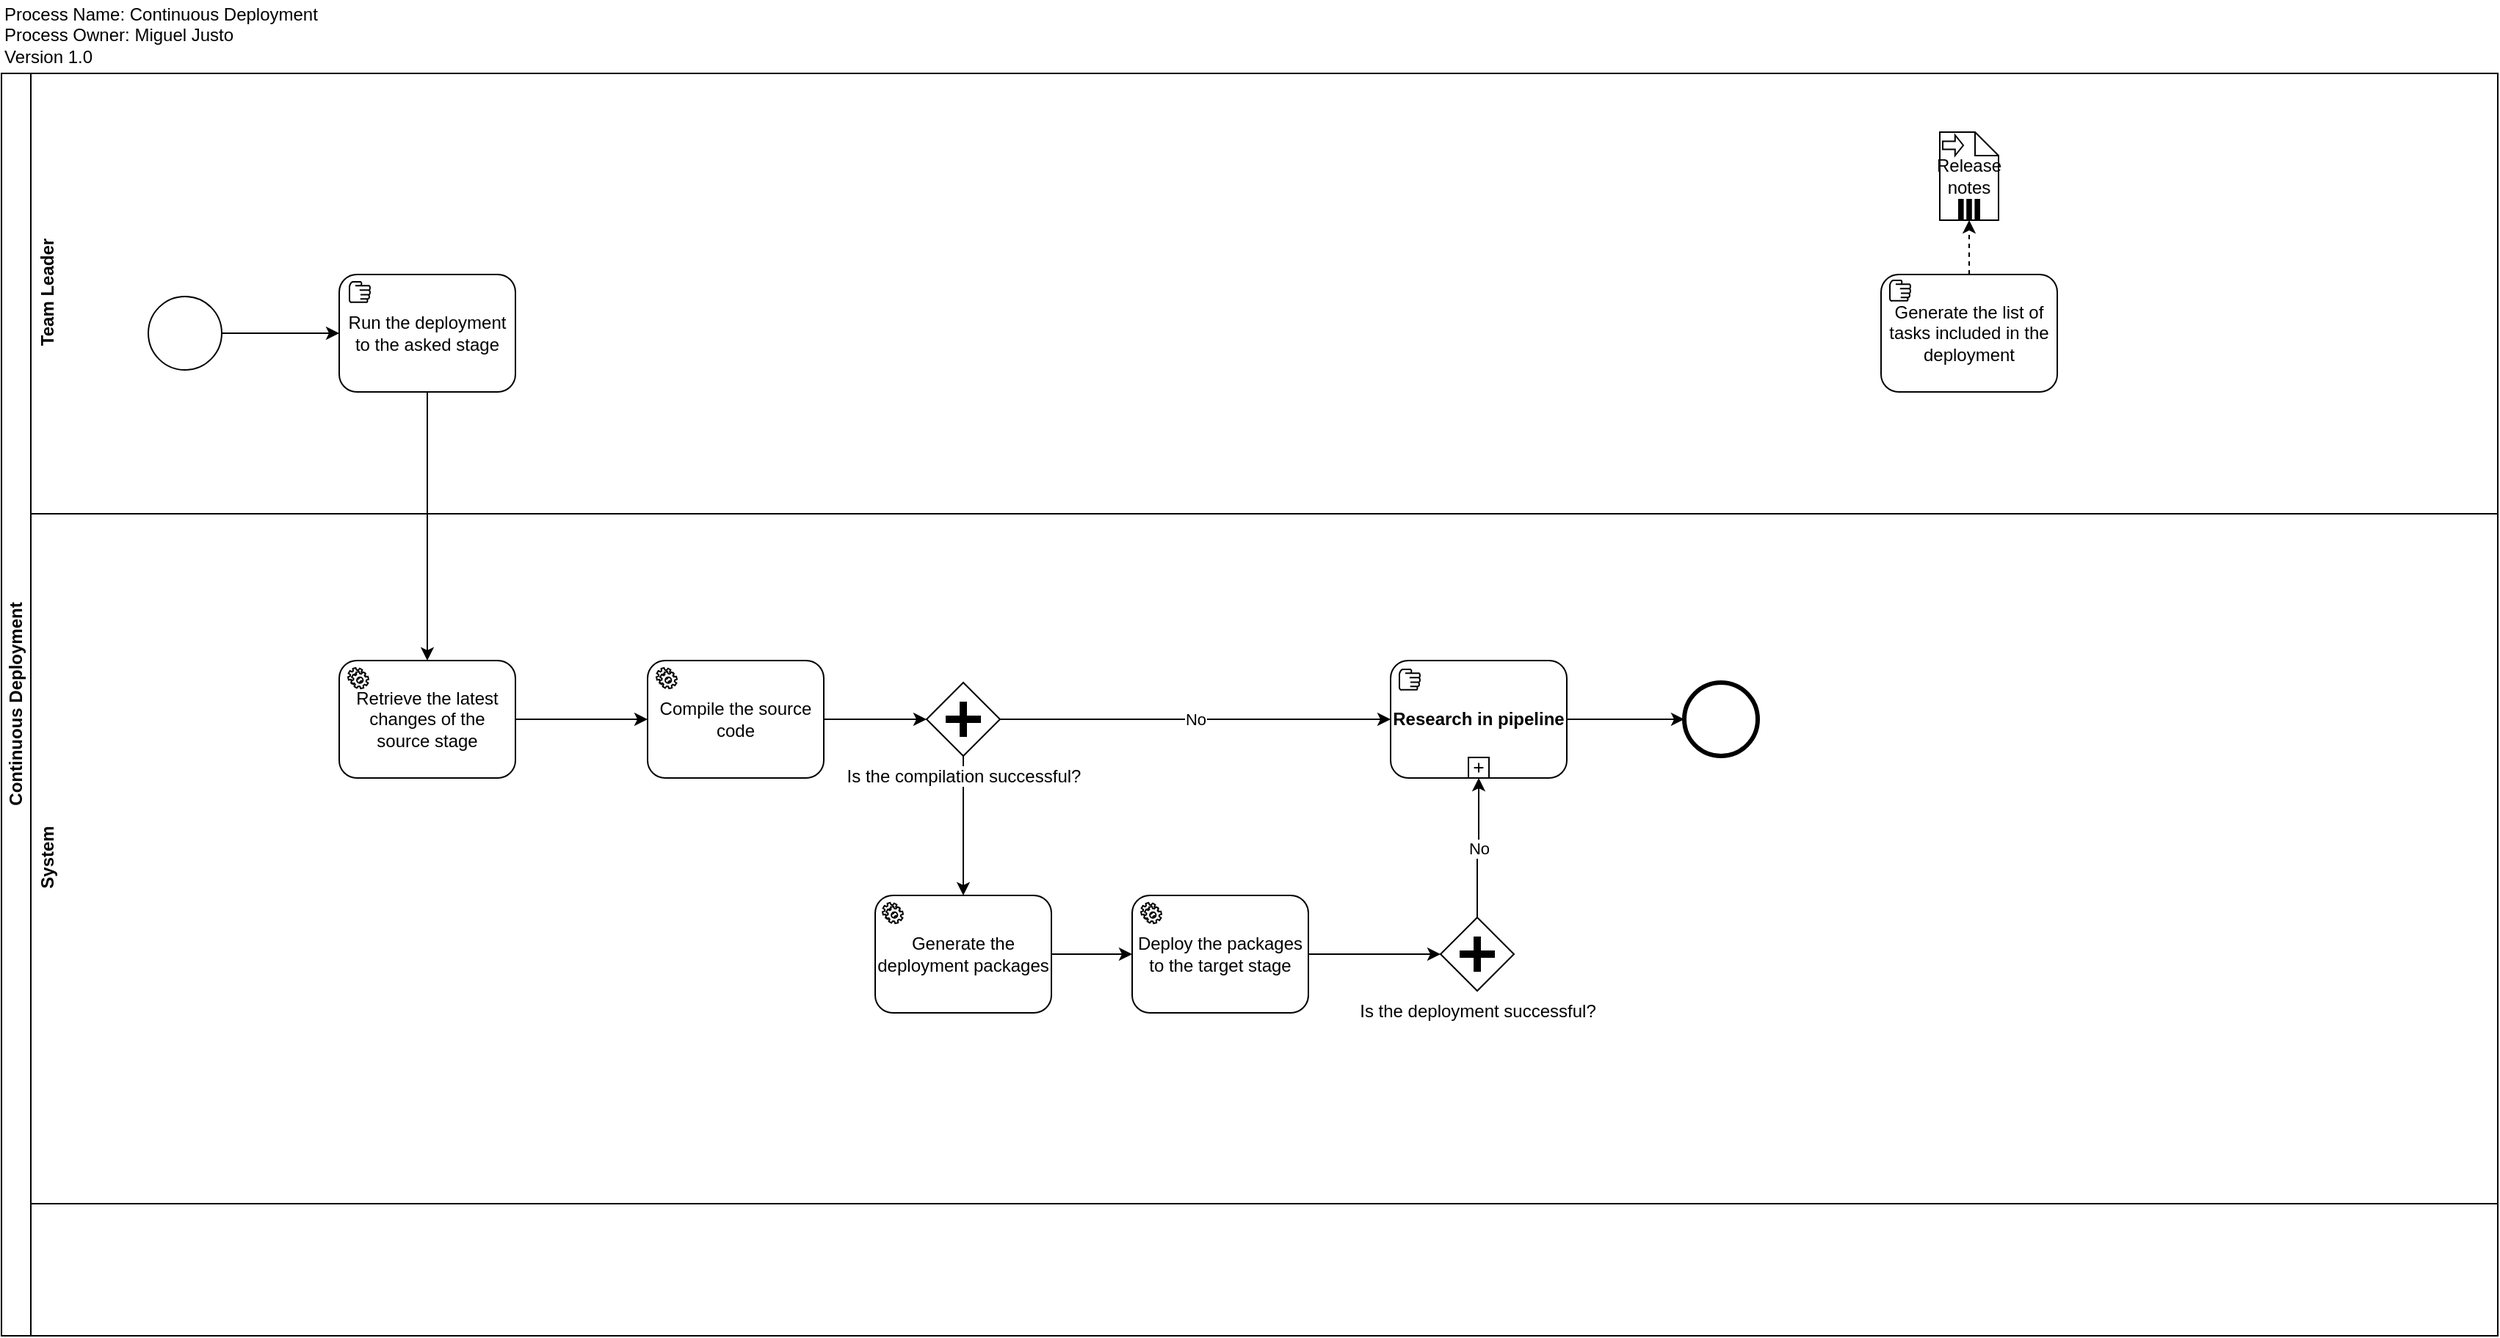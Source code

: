 <mxfile version="10.6.7" type="github"><diagram id="DVTR2RfnITZA854L2pNn" name="Page-1"><mxGraphModel dx="1354" dy="1897" grid="1" gridSize="10" guides="1" tooltips="1" connect="1" arrows="1" fold="1" page="1" pageScale="1" pageWidth="850" pageHeight="1100" math="0" shadow="0"><root><mxCell id="0"/><mxCell id="1" parent="0"/><mxCell id="3vAsA8XuMRNIAd-NyA9_-1" value="Continuous Deployment" style="swimlane;html=1;horizontal=0;startSize=20;" vertex="1" parent="1"><mxGeometry x="20" y="-190" width="1700" height="860" as="geometry"/></mxCell><mxCell id="3vAsA8XuMRNIAd-NyA9_-2" value="Team Leader" style="swimlane;html=1;horizontal=0;swimlaneLine=0;" vertex="1" parent="3vAsA8XuMRNIAd-NyA9_-1"><mxGeometry x="20" width="1680" height="300" as="geometry"/></mxCell><mxCell id="3vAsA8XuMRNIAd-NyA9_-5" style="edgeStyle=orthogonalEdgeStyle;rounded=0;orthogonalLoop=1;jettySize=auto;html=1;exitX=1;exitY=0.5;exitDx=0;exitDy=0;entryX=0;entryY=0.5;entryDx=0;entryDy=0;" edge="1" parent="3vAsA8XuMRNIAd-NyA9_-2" source="3vAsA8XuMRNIAd-NyA9_-3" target="3vAsA8XuMRNIAd-NyA9_-4"><mxGeometry relative="1" as="geometry"/></mxCell><mxCell id="3vAsA8XuMRNIAd-NyA9_-3" value="" style="shape=mxgraph.bpmn.shape;html=1;verticalLabelPosition=bottom;labelBackgroundColor=#ffffff;verticalAlign=top;align=center;perimeter=ellipsePerimeter;outlineConnect=0;outline=standard;symbol=general;" vertex="1" parent="3vAsA8XuMRNIAd-NyA9_-2"><mxGeometry x="80" y="152" width="50" height="50" as="geometry"/></mxCell><mxCell id="3vAsA8XuMRNIAd-NyA9_-10" style="edgeStyle=orthogonalEdgeStyle;rounded=0;orthogonalLoop=1;jettySize=auto;html=1;exitX=0.5;exitY=1;exitDx=0;exitDy=0;" edge="1" parent="3vAsA8XuMRNIAd-NyA9_-2" source="3vAsA8XuMRNIAd-NyA9_-4" target="3vAsA8XuMRNIAd-NyA9_-9"><mxGeometry relative="1" as="geometry"/></mxCell><mxCell id="3vAsA8XuMRNIAd-NyA9_-4" value="Run the deployment to the asked stage" style="shape=ext;rounded=1;html=1;whiteSpace=wrap;" vertex="1" parent="3vAsA8XuMRNIAd-NyA9_-2"><mxGeometry x="210" y="137" width="120" height="80" as="geometry"/></mxCell><mxCell id="3vAsA8XuMRNIAd-NyA9_-6" value="" style="shape=mxgraph.bpmn.manual_task;html=1;outlineConnect=0;" vertex="1" parent="3vAsA8XuMRNIAd-NyA9_-2"><mxGeometry x="217" y="142" width="14" height="14" as="geometry"/></mxCell><mxCell id="3vAsA8XuMRNIAd-NyA9_-7" value="System" style="swimlane;html=1;horizontal=0;swimlaneLine=0;" vertex="1" parent="3vAsA8XuMRNIAd-NyA9_-2"><mxGeometry y="300" width="1680" height="470" as="geometry"/></mxCell><mxCell id="3vAsA8XuMRNIAd-NyA9_-14" style="edgeStyle=orthogonalEdgeStyle;rounded=0;orthogonalLoop=1;jettySize=auto;html=1;exitX=1;exitY=0.5;exitDx=0;exitDy=0;entryX=0;entryY=0.5;entryDx=0;entryDy=0;" edge="1" parent="3vAsA8XuMRNIAd-NyA9_-7" source="3vAsA8XuMRNIAd-NyA9_-9" target="3vAsA8XuMRNIAd-NyA9_-12"><mxGeometry relative="1" as="geometry"/></mxCell><mxCell id="3vAsA8XuMRNIAd-NyA9_-9" value="Retrieve the latest changes of the source stage" style="shape=ext;rounded=1;html=1;whiteSpace=wrap;" vertex="1" parent="3vAsA8XuMRNIAd-NyA9_-7"><mxGeometry x="210" y="100" width="120" height="80" as="geometry"/></mxCell><mxCell id="3vAsA8XuMRNIAd-NyA9_-11" value="" style="shape=mxgraph.bpmn.service_task;html=1;outlineConnect=0;" vertex="1" parent="3vAsA8XuMRNIAd-NyA9_-7"><mxGeometry x="216" y="105" width="14" height="14" as="geometry"/></mxCell><mxCell id="3vAsA8XuMRNIAd-NyA9_-16" style="edgeStyle=orthogonalEdgeStyle;rounded=0;orthogonalLoop=1;jettySize=auto;html=1;exitX=1;exitY=0.5;exitDx=0;exitDy=0;" edge="1" parent="3vAsA8XuMRNIAd-NyA9_-7" source="3vAsA8XuMRNIAd-NyA9_-12" target="3vAsA8XuMRNIAd-NyA9_-15"><mxGeometry relative="1" as="geometry"/></mxCell><mxCell id="3vAsA8XuMRNIAd-NyA9_-12" value="Compile the source code" style="shape=ext;rounded=1;html=1;whiteSpace=wrap;" vertex="1" parent="3vAsA8XuMRNIAd-NyA9_-7"><mxGeometry x="420" y="100" width="120" height="80" as="geometry"/></mxCell><mxCell id="3vAsA8XuMRNIAd-NyA9_-13" value="" style="shape=mxgraph.bpmn.service_task;html=1;outlineConnect=0;" vertex="1" parent="3vAsA8XuMRNIAd-NyA9_-7"><mxGeometry x="426" y="105" width="14" height="14" as="geometry"/></mxCell><mxCell id="3vAsA8XuMRNIAd-NyA9_-21" value="No" style="edgeStyle=orthogonalEdgeStyle;rounded=0;orthogonalLoop=1;jettySize=auto;html=1;exitX=1;exitY=0.5;exitDx=0;exitDy=0;" edge="1" parent="3vAsA8XuMRNIAd-NyA9_-7" source="3vAsA8XuMRNIAd-NyA9_-15" target="3vAsA8XuMRNIAd-NyA9_-18"><mxGeometry relative="1" as="geometry"/></mxCell><mxCell id="3vAsA8XuMRNIAd-NyA9_-25" style="edgeStyle=orthogonalEdgeStyle;rounded=0;orthogonalLoop=1;jettySize=auto;html=1;exitX=0.5;exitY=1;exitDx=0;exitDy=0;" edge="1" parent="3vAsA8XuMRNIAd-NyA9_-7" source="3vAsA8XuMRNIAd-NyA9_-15" target="3vAsA8XuMRNIAd-NyA9_-24"><mxGeometry relative="1" as="geometry"/></mxCell><mxCell id="3vAsA8XuMRNIAd-NyA9_-15" value="Is the compilation successful?" style="shape=mxgraph.bpmn.shape;html=1;verticalLabelPosition=bottom;labelBackgroundColor=#ffffff;verticalAlign=top;align=center;perimeter=rhombusPerimeter;background=gateway;outlineConnect=0;outline=none;symbol=parallelGw;" vertex="1" parent="3vAsA8XuMRNIAd-NyA9_-7"><mxGeometry x="610" y="115" width="50" height="50" as="geometry"/></mxCell><mxCell id="3vAsA8XuMRNIAd-NyA9_-23" style="edgeStyle=orthogonalEdgeStyle;rounded=0;orthogonalLoop=1;jettySize=auto;html=1;exitX=1;exitY=0.5;exitDx=0;exitDy=0;" edge="1" parent="3vAsA8XuMRNIAd-NyA9_-7" source="3vAsA8XuMRNIAd-NyA9_-18" target="3vAsA8XuMRNIAd-NyA9_-22"><mxGeometry relative="1" as="geometry"/></mxCell><mxCell id="3vAsA8XuMRNIAd-NyA9_-18" value="&lt;b&gt;Research in pipeline&lt;/b&gt;" style="html=1;whiteSpace=wrap;rounded=1;" vertex="1" parent="3vAsA8XuMRNIAd-NyA9_-7"><mxGeometry x="926" y="100" width="120" height="80" as="geometry"/></mxCell><mxCell id="3vAsA8XuMRNIAd-NyA9_-19" value="" style="html=1;shape=plus;outlineConnect=0;" vertex="1" parent="3vAsA8XuMRNIAd-NyA9_-18"><mxGeometry x="0.5" y="1" width="14" height="14" relative="1" as="geometry"><mxPoint x="-7" y="-14" as="offset"/></mxGeometry></mxCell><mxCell id="3vAsA8XuMRNIAd-NyA9_-20" value="" style="shape=mxgraph.bpmn.manual_task;html=1;outlineConnect=0;" vertex="1" parent="3vAsA8XuMRNIAd-NyA9_-18"><mxGeometry x="6" y="6" width="14" height="14" as="geometry"/></mxCell><mxCell id="3vAsA8XuMRNIAd-NyA9_-22" value="" style="shape=mxgraph.bpmn.shape;html=1;verticalLabelPosition=bottom;labelBackgroundColor=#ffffff;verticalAlign=top;align=center;perimeter=ellipsePerimeter;outlineConnect=0;outline=end;symbol=general;" vertex="1" parent="3vAsA8XuMRNIAd-NyA9_-7"><mxGeometry x="1126" y="115" width="50" height="50" as="geometry"/></mxCell><mxCell id="3vAsA8XuMRNIAd-NyA9_-28" style="edgeStyle=orthogonalEdgeStyle;rounded=0;orthogonalLoop=1;jettySize=auto;html=1;exitX=1;exitY=0.5;exitDx=0;exitDy=0;entryX=0;entryY=0.5;entryDx=0;entryDy=0;" edge="1" parent="3vAsA8XuMRNIAd-NyA9_-7" source="3vAsA8XuMRNIAd-NyA9_-24" target="3vAsA8XuMRNIAd-NyA9_-27"><mxGeometry relative="1" as="geometry"/></mxCell><mxCell id="3vAsA8XuMRNIAd-NyA9_-24" value="Generate the deployment packages" style="shape=ext;rounded=1;html=1;whiteSpace=wrap;" vertex="1" parent="3vAsA8XuMRNIAd-NyA9_-7"><mxGeometry x="575" y="260" width="120" height="80" as="geometry"/></mxCell><mxCell id="3vAsA8XuMRNIAd-NyA9_-26" value="" style="shape=mxgraph.bpmn.service_task;html=1;outlineConnect=0;" vertex="1" parent="3vAsA8XuMRNIAd-NyA9_-7"><mxGeometry x="580" y="265" width="14" height="14" as="geometry"/></mxCell><mxCell id="3vAsA8XuMRNIAd-NyA9_-31" style="edgeStyle=orthogonalEdgeStyle;rounded=0;orthogonalLoop=1;jettySize=auto;html=1;exitX=1;exitY=0.5;exitDx=0;exitDy=0;entryX=0;entryY=0.5;entryDx=0;entryDy=0;" edge="1" parent="3vAsA8XuMRNIAd-NyA9_-7" source="3vAsA8XuMRNIAd-NyA9_-27" target="3vAsA8XuMRNIAd-NyA9_-30"><mxGeometry relative="1" as="geometry"/></mxCell><mxCell id="3vAsA8XuMRNIAd-NyA9_-27" value="Deploy the packages to the target stage" style="shape=ext;rounded=1;html=1;whiteSpace=wrap;" vertex="1" parent="3vAsA8XuMRNIAd-NyA9_-7"><mxGeometry x="750" y="260" width="120" height="80" as="geometry"/></mxCell><mxCell id="3vAsA8XuMRNIAd-NyA9_-29" value="" style="shape=mxgraph.bpmn.service_task;html=1;outlineConnect=0;" vertex="1" parent="3vAsA8XuMRNIAd-NyA9_-7"><mxGeometry x="756" y="265" width="14" height="14" as="geometry"/></mxCell><mxCell id="3vAsA8XuMRNIAd-NyA9_-32" value="No" style="edgeStyle=orthogonalEdgeStyle;rounded=0;orthogonalLoop=1;jettySize=auto;html=1;exitX=0.5;exitY=0;exitDx=0;exitDy=0;entryX=0.5;entryY=1;entryDx=0;entryDy=0;" edge="1" parent="3vAsA8XuMRNIAd-NyA9_-7" source="3vAsA8XuMRNIAd-NyA9_-30" target="3vAsA8XuMRNIAd-NyA9_-18"><mxGeometry relative="1" as="geometry"/></mxCell><mxCell id="3vAsA8XuMRNIAd-NyA9_-30" value="Is the deployment successful?" style="shape=mxgraph.bpmn.shape;html=1;verticalLabelPosition=bottom;labelBackgroundColor=#ffffff;verticalAlign=top;align=center;perimeter=rhombusPerimeter;background=gateway;outlineConnect=0;outline=none;symbol=parallelGw;" vertex="1" parent="3vAsA8XuMRNIAd-NyA9_-7"><mxGeometry x="960" y="275" width="50" height="50" as="geometry"/></mxCell><mxCell id="3vAsA8XuMRNIAd-NyA9_-38" style="edgeStyle=orthogonalEdgeStyle;rounded=0;orthogonalLoop=1;jettySize=auto;html=1;exitX=0.5;exitY=0;exitDx=0;exitDy=0;entryX=0.5;entryY=1;entryDx=0;entryDy=0;dashed=1;" edge="1" parent="3vAsA8XuMRNIAd-NyA9_-2" source="3vAsA8XuMRNIAd-NyA9_-33" target="3vAsA8XuMRNIAd-NyA9_-37"><mxGeometry relative="1" as="geometry"/></mxCell><mxCell id="3vAsA8XuMRNIAd-NyA9_-33" value="Generate the list of tasks included in the deployment" style="shape=ext;rounded=1;html=1;whiteSpace=wrap;" vertex="1" parent="3vAsA8XuMRNIAd-NyA9_-2"><mxGeometry x="1260" y="137" width="120" height="80" as="geometry"/></mxCell><mxCell id="3vAsA8XuMRNIAd-NyA9_-34" value="" style="shape=mxgraph.bpmn.manual_task;html=1;outlineConnect=0;" vertex="1" parent="3vAsA8XuMRNIAd-NyA9_-2"><mxGeometry x="1266" y="141" width="14" height="14" as="geometry"/></mxCell><mxCell id="3vAsA8XuMRNIAd-NyA9_-35" value="Release notes" style="shape=note;whiteSpace=wrap;size=16;html=1;" vertex="1" parent="3vAsA8XuMRNIAd-NyA9_-2"><mxGeometry x="1300" y="40" width="40" height="60" as="geometry"/></mxCell><mxCell id="3vAsA8XuMRNIAd-NyA9_-36" value="" style="html=1;shape=singleArrow;arrowWidth=0.4;arrowSize=0.4;outlineConnect=0;" vertex="1" parent="3vAsA8XuMRNIAd-NyA9_-35"><mxGeometry width="14" height="14" relative="1" as="geometry"><mxPoint x="2" y="2" as="offset"/></mxGeometry></mxCell><mxCell id="3vAsA8XuMRNIAd-NyA9_-37" value="" style="html=1;whiteSpace=wrap;shape=parallelMarker;outlineConnect=0;" vertex="1" parent="3vAsA8XuMRNIAd-NyA9_-35"><mxGeometry x="0.5" y="1" width="14" height="14" relative="1" as="geometry"><mxPoint x="-7" y="-14" as="offset"/></mxGeometry></mxCell><mxCell id="3vAsA8XuMRNIAd-NyA9_-8" value="Process Name: Continuous Deployment&lt;br&gt;Process Owner: Miguel Justo&lt;br&gt;Version 1.0&lt;br&gt;" style="text;html=1;resizable=0;points=[];autosize=1;align=left;verticalAlign=top;spacingTop=-4;" vertex="1" parent="1"><mxGeometry x="20" y="-240" width="230" height="40" as="geometry"/></mxCell></root></mxGraphModel></diagram></mxfile>